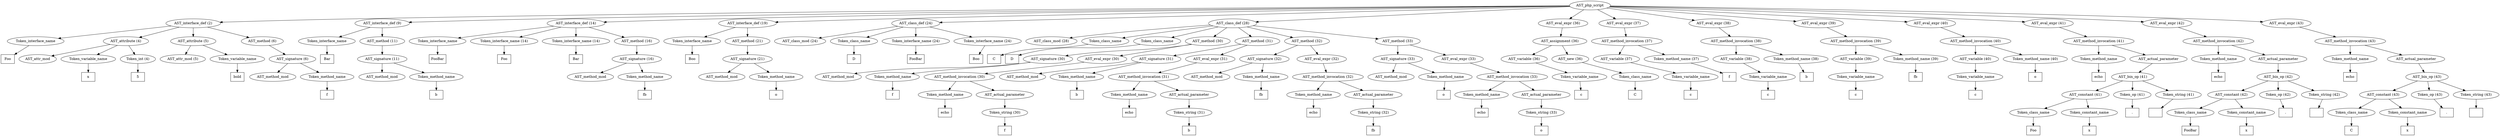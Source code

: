 /*
 * AST in dot format generated by phc -- the PHP compiler
 */

digraph AST {
node_0 [label="AST_php_script"];
node_1 [label="AST_interface_def (2)"];
node_2 [label="Token_interface_name"];
node_3 [label="Foo", shape=box]
node_2 -> node_3;
node_4 [label="AST_attribute (4)"];
node_5 [label="AST_attr_mod"];
node_6 [label="Token_variable_name"];
node_7 [label="x", shape=box]
node_6 -> node_7;
node_8 [label="Token_int (4)"];
node_9 [label="5", shape=box]
node_8 -> node_9;
node_4 -> node_8;
node_4 -> node_6;
node_4 -> node_5;
node_10 [label="AST_attribute (5)"];
node_11 [label="AST_attr_mod (5)"];
node_12 [label="Token_variable_name"];
node_13 [label="bold", shape=box]
node_12 -> node_13;
node_10 -> node_12;
node_10 -> node_11;
node_14 [label="AST_method (6)"];
node_15 [label="AST_signature (6)"];
node_16 [label="AST_method_mod"];
node_17 [label="Token_method_name"];
node_18 [label="f", shape=box]
node_17 -> node_18;
node_15 -> node_17;
node_15 -> node_16;
node_14 -> node_15;
node_1 -> node_14;
node_1 -> node_10;
node_1 -> node_4;
node_1 -> node_2;
node_19 [label="AST_interface_def (9)"];
node_20 [label="Token_interface_name"];
node_21 [label="Bar", shape=box]
node_20 -> node_21;
node_22 [label="AST_method (11)"];
node_23 [label="AST_signature (11)"];
node_24 [label="AST_method_mod"];
node_25 [label="Token_method_name"];
node_26 [label="b", shape=box]
node_25 -> node_26;
node_23 -> node_25;
node_23 -> node_24;
node_22 -> node_23;
node_19 -> node_22;
node_19 -> node_20;
node_27 [label="AST_interface_def (14)"];
node_28 [label="Token_interface_name"];
node_29 [label="FooBar", shape=box]
node_28 -> node_29;
node_30 [label="Token_interface_name (14)"];
node_31 [label="Foo", shape=box]
node_30 -> node_31;
node_32 [label="Token_interface_name (14)"];
node_33 [label="Bar", shape=box]
node_32 -> node_33;
node_34 [label="AST_method (16)"];
node_35 [label="AST_signature (16)"];
node_36 [label="AST_method_mod"];
node_37 [label="Token_method_name"];
node_38 [label="fb", shape=box]
node_37 -> node_38;
node_35 -> node_37;
node_35 -> node_36;
node_34 -> node_35;
node_27 -> node_34;
node_27 -> node_32;
node_27 -> node_30;
node_27 -> node_28;
node_39 [label="AST_interface_def (19)"];
node_40 [label="Token_interface_name"];
node_41 [label="Boo", shape=box]
node_40 -> node_41;
node_42 [label="AST_method (21)"];
node_43 [label="AST_signature (21)"];
node_44 [label="AST_method_mod"];
node_45 [label="Token_method_name"];
node_46 [label="o", shape=box]
node_45 -> node_46;
node_43 -> node_45;
node_43 -> node_44;
node_42 -> node_43;
node_39 -> node_42;
node_39 -> node_40;
node_47 [label="AST_class_def (24)"];
node_48 [label="AST_class_mod (24)"];
node_49 [label="Token_class_name"];
node_50 [label="D", shape=box]
node_49 -> node_50;
node_51 [label="Token_interface_name (24)"];
node_52 [label="FooBar", shape=box]
node_51 -> node_52;
node_53 [label="Token_interface_name (24)"];
node_54 [label="Boo", shape=box]
node_53 -> node_54;
node_47 -> node_53;
node_47 -> node_51;
node_47 -> node_49;
node_47 -> node_48;
node_55 [label="AST_class_def (28)"];
node_56 [label="AST_class_mod (28)"];
node_57 [label="Token_class_name"];
node_58 [label="C", shape=box]
node_57 -> node_58;
node_59 [label="Token_class_name"];
node_60 [label="D", shape=box]
node_59 -> node_60;
node_61 [label="AST_method (30)"];
node_62 [label="AST_signature (30)"];
node_63 [label="AST_method_mod"];
node_64 [label="Token_method_name"];
node_65 [label="f", shape=box]
node_64 -> node_65;
node_62 -> node_64;
node_62 -> node_63;
node_66 [label="AST_eval_expr (30)"];
node_67 [label="AST_method_invocation (30)"];
node_68 [label="Token_method_name"];
node_69 [label="echo", shape=box]
node_68 -> node_69;
node_70 [label="AST_actual_parameter"];
node_71 [label="Token_string (30)"];
node_72 [label="f", shape=box]
node_71 -> node_72;
node_70 -> node_71;
node_67 -> node_70;
node_67 -> node_68;
node_66 -> node_67;
node_61 -> node_66;
node_61 -> node_62;
node_73 [label="AST_method (31)"];
node_74 [label="AST_signature (31)"];
node_75 [label="AST_method_mod"];
node_76 [label="Token_method_name"];
node_77 [label="b", shape=box]
node_76 -> node_77;
node_74 -> node_76;
node_74 -> node_75;
node_78 [label="AST_eval_expr (31)"];
node_79 [label="AST_method_invocation (31)"];
node_80 [label="Token_method_name"];
node_81 [label="echo", shape=box]
node_80 -> node_81;
node_82 [label="AST_actual_parameter"];
node_83 [label="Token_string (31)"];
node_84 [label="b", shape=box]
node_83 -> node_84;
node_82 -> node_83;
node_79 -> node_82;
node_79 -> node_80;
node_78 -> node_79;
node_73 -> node_78;
node_73 -> node_74;
node_85 [label="AST_method (32)"];
node_86 [label="AST_signature (32)"];
node_87 [label="AST_method_mod"];
node_88 [label="Token_method_name"];
node_89 [label="fb", shape=box]
node_88 -> node_89;
node_86 -> node_88;
node_86 -> node_87;
node_90 [label="AST_eval_expr (32)"];
node_91 [label="AST_method_invocation (32)"];
node_92 [label="Token_method_name"];
node_93 [label="echo", shape=box]
node_92 -> node_93;
node_94 [label="AST_actual_parameter"];
node_95 [label="Token_string (32)"];
node_96 [label="fb", shape=box]
node_95 -> node_96;
node_94 -> node_95;
node_91 -> node_94;
node_91 -> node_92;
node_90 -> node_91;
node_85 -> node_90;
node_85 -> node_86;
node_97 [label="AST_method (33)"];
node_98 [label="AST_signature (33)"];
node_99 [label="AST_method_mod"];
node_100 [label="Token_method_name"];
node_101 [label="o", shape=box]
node_100 -> node_101;
node_98 -> node_100;
node_98 -> node_99;
node_102 [label="AST_eval_expr (33)"];
node_103 [label="AST_method_invocation (33)"];
node_104 [label="Token_method_name"];
node_105 [label="echo", shape=box]
node_104 -> node_105;
node_106 [label="AST_actual_parameter"];
node_107 [label="Token_string (33)"];
node_108 [label="o", shape=box]
node_107 -> node_108;
node_106 -> node_107;
node_103 -> node_106;
node_103 -> node_104;
node_102 -> node_103;
node_97 -> node_102;
node_97 -> node_98;
node_55 -> node_97;
node_55 -> node_85;
node_55 -> node_73;
node_55 -> node_61;
node_55 -> node_59;
node_55 -> node_57;
node_55 -> node_56;
node_109 [label="AST_eval_expr (36)"];
node_110 [label="AST_assignment (36)"];
node_111 [label="AST_variable (36)"];
node_112 [label="Token_variable_name"];
node_113 [label="c", shape=box]
node_112 -> node_113;
node_111 -> node_112;
node_114 [label="AST_new (36)"];
node_115 [label="Token_class_name"];
node_116 [label="C", shape=box]
node_115 -> node_116;
node_114 -> node_115;
node_110 -> node_114;
node_110 -> node_111;
node_109 -> node_110;
node_117 [label="AST_eval_expr (37)"];
node_118 [label="AST_method_invocation (37)"];
node_119 [label="AST_variable (37)"];
node_120 [label="Token_variable_name"];
node_121 [label="c", shape=box]
node_120 -> node_121;
node_119 -> node_120;
node_122 [label="Token_method_name (37)"];
node_123 [label="f", shape=box]
node_122 -> node_123;
node_118 -> node_122;
node_118 -> node_119;
node_117 -> node_118;
node_124 [label="AST_eval_expr (38)"];
node_125 [label="AST_method_invocation (38)"];
node_126 [label="AST_variable (38)"];
node_127 [label="Token_variable_name"];
node_128 [label="c", shape=box]
node_127 -> node_128;
node_126 -> node_127;
node_129 [label="Token_method_name (38)"];
node_130 [label="b", shape=box]
node_129 -> node_130;
node_125 -> node_129;
node_125 -> node_126;
node_124 -> node_125;
node_131 [label="AST_eval_expr (39)"];
node_132 [label="AST_method_invocation (39)"];
node_133 [label="AST_variable (39)"];
node_134 [label="Token_variable_name"];
node_135 [label="c", shape=box]
node_134 -> node_135;
node_133 -> node_134;
node_136 [label="Token_method_name (39)"];
node_137 [label="fb", shape=box]
node_136 -> node_137;
node_132 -> node_136;
node_132 -> node_133;
node_131 -> node_132;
node_138 [label="AST_eval_expr (40)"];
node_139 [label="AST_method_invocation (40)"];
node_140 [label="AST_variable (40)"];
node_141 [label="Token_variable_name"];
node_142 [label="c", shape=box]
node_141 -> node_142;
node_140 -> node_141;
node_143 [label="Token_method_name (40)"];
node_144 [label="o", shape=box]
node_143 -> node_144;
node_139 -> node_143;
node_139 -> node_140;
node_138 -> node_139;
node_145 [label="AST_eval_expr (41)"];
node_146 [label="AST_method_invocation (41)"];
node_147 [label="Token_method_name"];
node_148 [label="echo", shape=box]
node_147 -> node_148;
node_149 [label="AST_actual_parameter"];
node_150 [label="AST_bin_op (41)"];
node_151 [label="AST_constant (41)"];
node_152 [label="Token_class_name"];
node_153 [label="Foo", shape=box]
node_152 -> node_153;
node_154 [label="Token_constant_name"];
node_155 [label="x", shape=box]
node_154 -> node_155;
node_151 -> node_154;
node_151 -> node_152;
node_156 [label="Token_op (41)"];
node_157 [label=".", shape=box]
node_156 -> node_157;
node_158 [label="Token_string (41)"];
node_159 [label="", shape=box]
node_158 -> node_159;
node_150 -> node_158;
node_150 -> node_156;
node_150 -> node_151;
node_149 -> node_150;
node_146 -> node_149;
node_146 -> node_147;
node_145 -> node_146;
node_160 [label="AST_eval_expr (42)"];
node_161 [label="AST_method_invocation (42)"];
node_162 [label="Token_method_name"];
node_163 [label="echo", shape=box]
node_162 -> node_163;
node_164 [label="AST_actual_parameter"];
node_165 [label="AST_bin_op (42)"];
node_166 [label="AST_constant (42)"];
node_167 [label="Token_class_name"];
node_168 [label="FooBar", shape=box]
node_167 -> node_168;
node_169 [label="Token_constant_name"];
node_170 [label="x", shape=box]
node_169 -> node_170;
node_166 -> node_169;
node_166 -> node_167;
node_171 [label="Token_op (42)"];
node_172 [label=".", shape=box]
node_171 -> node_172;
node_173 [label="Token_string (42)"];
node_174 [label="", shape=box]
node_173 -> node_174;
node_165 -> node_173;
node_165 -> node_171;
node_165 -> node_166;
node_164 -> node_165;
node_161 -> node_164;
node_161 -> node_162;
node_160 -> node_161;
node_175 [label="AST_eval_expr (43)"];
node_176 [label="AST_method_invocation (43)"];
node_177 [label="Token_method_name"];
node_178 [label="echo", shape=box]
node_177 -> node_178;
node_179 [label="AST_actual_parameter"];
node_180 [label="AST_bin_op (43)"];
node_181 [label="AST_constant (43)"];
node_182 [label="Token_class_name"];
node_183 [label="C", shape=box]
node_182 -> node_183;
node_184 [label="Token_constant_name"];
node_185 [label="x", shape=box]
node_184 -> node_185;
node_181 -> node_184;
node_181 -> node_182;
node_186 [label="Token_op (43)"];
node_187 [label=".", shape=box]
node_186 -> node_187;
node_188 [label="Token_string (43)"];
node_189 [label="", shape=box]
node_188 -> node_189;
node_180 -> node_188;
node_180 -> node_186;
node_180 -> node_181;
node_179 -> node_180;
node_176 -> node_179;
node_176 -> node_177;
node_175 -> node_176;
node_0 -> node_175;
node_0 -> node_160;
node_0 -> node_145;
node_0 -> node_138;
node_0 -> node_131;
node_0 -> node_124;
node_0 -> node_117;
node_0 -> node_109;
node_0 -> node_55;
node_0 -> node_47;
node_0 -> node_39;
node_0 -> node_27;
node_0 -> node_19;
node_0 -> node_1;
}
